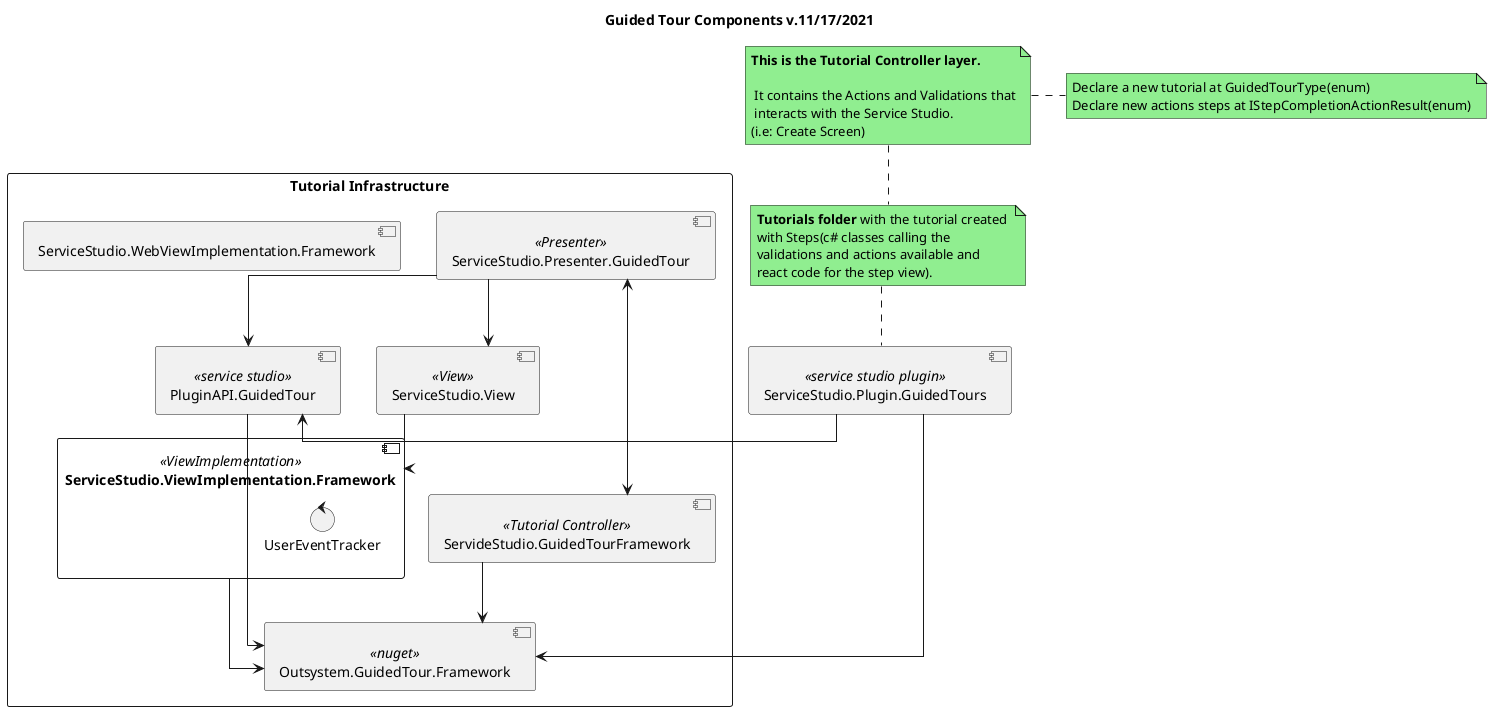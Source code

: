 @startuml

'!include UMLBaseSettings.puml
skinparam linetype ortho
title "Guided Tour Components v.11/17/2021"
rectangle "Tutorial Infrastructure"{
component ServiceStudio.Presenter.GuidedTour <<Presenter>> as GuidedTourPresenter 
component ServiceStudio.View <<View>> as View 
component Outsystem.GuidedTour.Framework <<nuget>> as Framework
component ServideStudio.GuidedTourFramework <<Tutorial Controller>> as GuidedTourController 
component ServiceStudio.ViewImplementation.Framework <<ViewImplementation>> as ViewImplementationFramework {
    control UserEventTracker
}
component PluginAPI.GuidedTour <<service studio>> as PluginAPIGuidedTour
component ServiceStudio.WebViewImplementation.Framework as WebViewImplementationFramework
}
component ServiceStudio.Plugin.GuidedTours <<service studio plugin>> as GuidedTours 


note top #lightgreen: <b>Tutorials folder</b> with the tutorial created \nwith Steps(c# classes calling the \nvalidations and actions available and \nreact code for the step view).
GuidedTours -right-> PluginAPIGuidedTour
GuidedTourPresenter --> PluginAPIGuidedTour
GuidedTourPresenter <--> GuidedTourController
note top  #lightgreen: <b>This is the Tutorial Controller layer.</b>\n\n It contains the Actions and Validations that\n interacts with the Service Studio.\n(i.e: Create Screen)
GuidedTourPresenter --> View 
GuidedTours --> Framework
GuidedTourController --> Framework
View --> ViewImplementationFramework 
ViewImplementationFramework --> Framework
PluginAPIGuidedTour --> Framework
note right #lightgreen: Declare a new tutorial at GuidedTourType(enum)\nDeclare new actions steps at IStepCompletionActionResult(enum)
@enduml